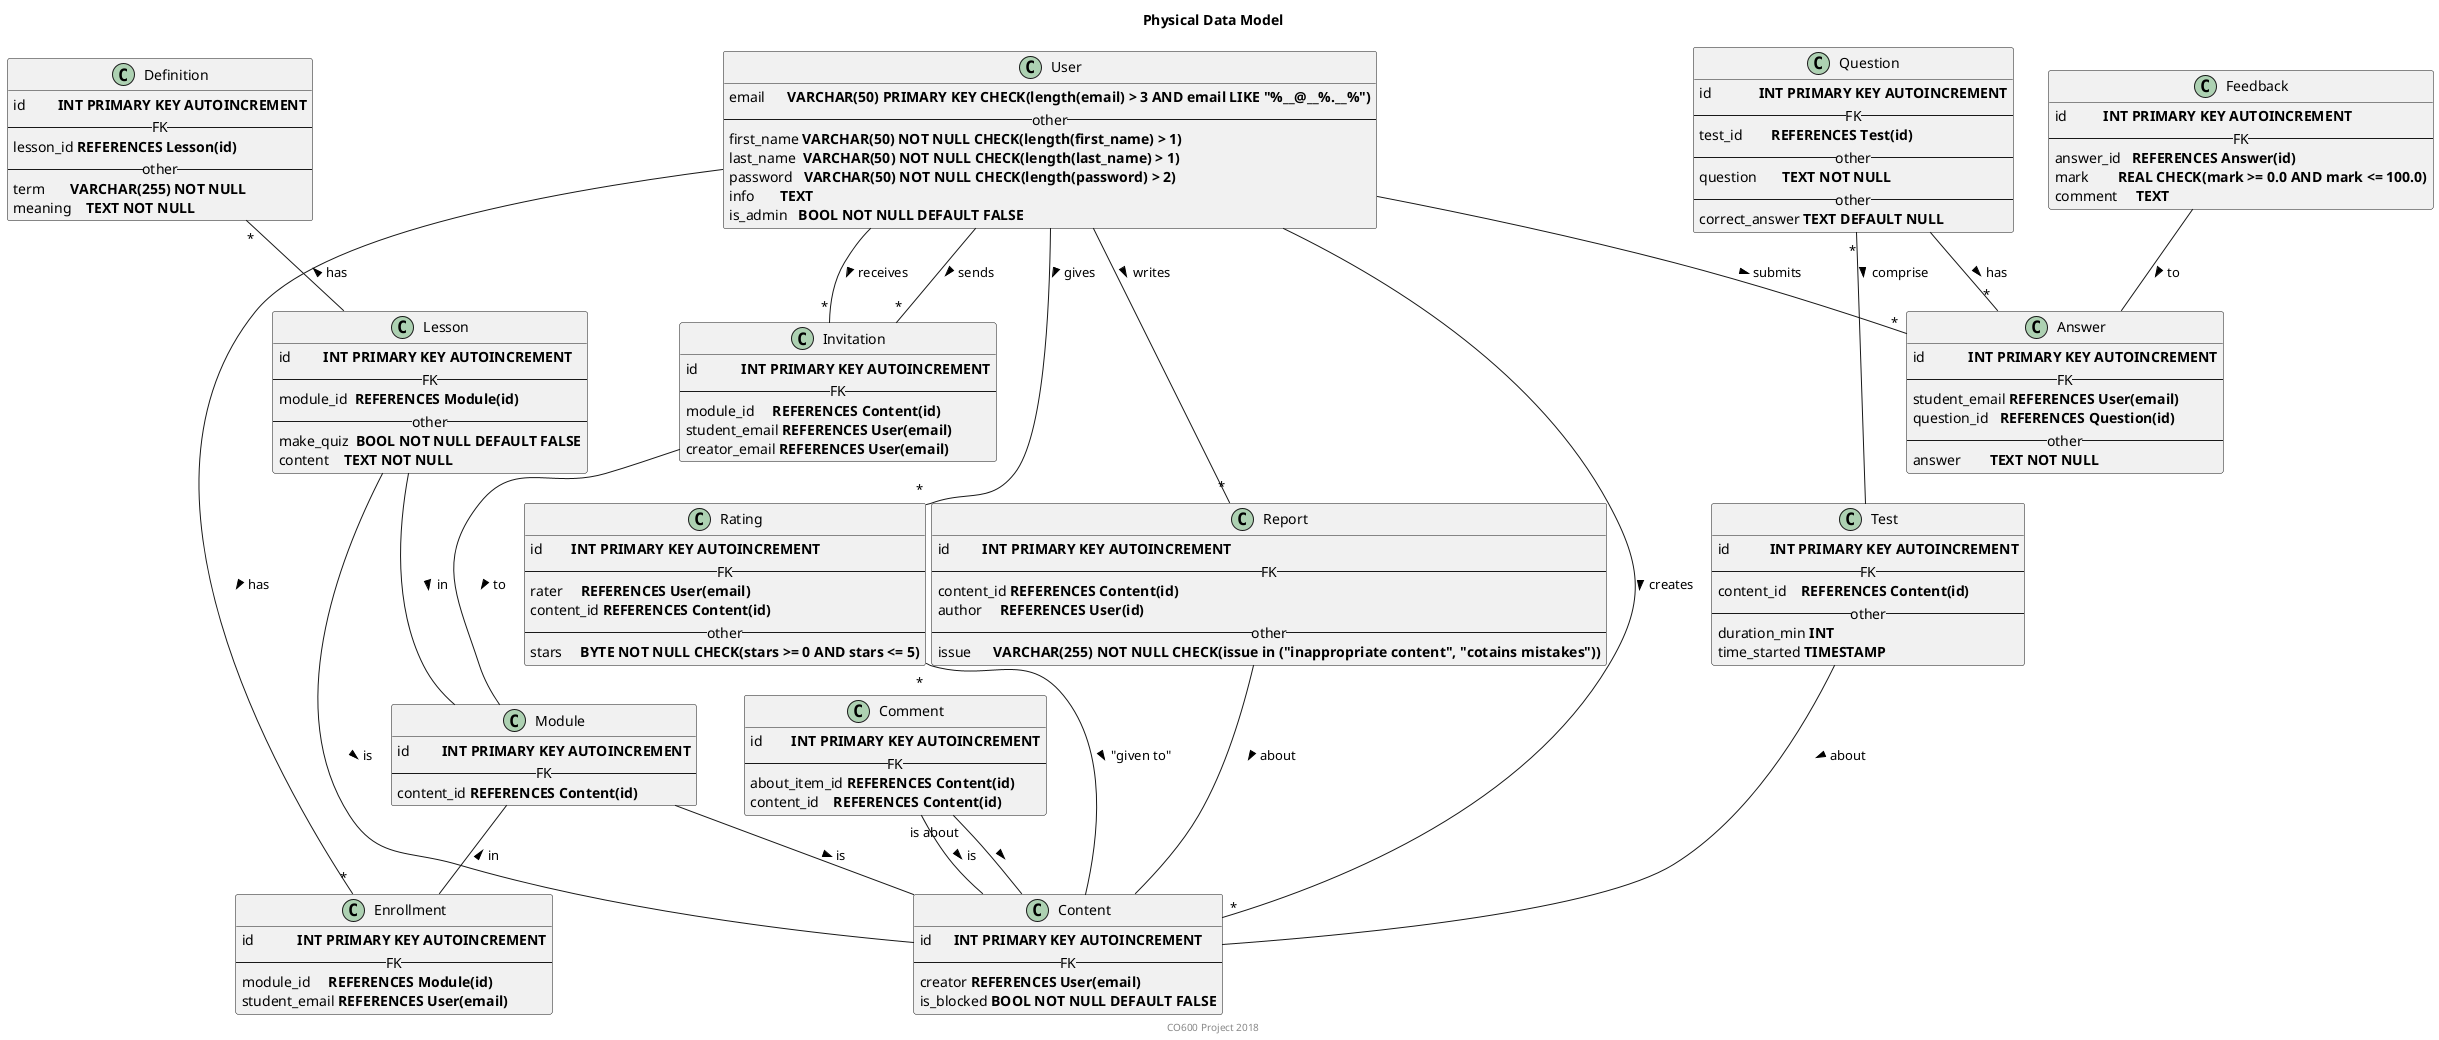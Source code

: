 @startuml

title Physical Data Model
footer CO600 Project 2018

' A user is anyone in the system that can log in (Administrator, and a regular user i.e. Student, Independent Learner and Content Creator)
class User {
  email      <b>VARCHAR(50) PRIMARY KEY CHECK(length(email) > 3 AND email LIKE "%__@__%.__%")</b>
  -- other --
  first_name <b>VARCHAR(50) NOT NULL CHECK(length(first_name) > 1)</b>
  last_name  <b>VARCHAR(50) NOT NULL CHECK(length(last_name) > 1)</b> 
  password   <b>VARCHAR(50) NOT NULL CHECK(length(password) > 2)</b>
  info       <b>TEXT</b>
  is_admin   <b>BOOL NOT NULL DEFAULT FALSE</b>
}

' Abstract representation of anything that has a creator & can be reported.
class Content {
  id      <b>INT PRIMARY KEY AUTOINCREMENT</b>
  -- FK --
  creator <b>REFERENCES User(email)</b>
  is_blocked <b>BOOL NOT NULL DEFAULT FALSE</b>
}

' A question is associated with a test.
' It may be either "closed" or "open". 
class Question {
  id             <b>INT PRIMARY KEY AUTOINCREMENT</b>
  -- FK --
  test_id        <b>REFERENCES Test(id)</b>
  -- other --
  question       <b>TEXT NOT NULL</b>
  -- other --
  correct_answer <b>TEXT DEFAULT NULL</b>
}

' A student may rate a lesson (and give a rating in [0, 5]).
' The average of the ratings of all lessons is the rating of the module.
class Rating {
  id        <b>INT PRIMARY KEY AUTOINCREMENT</b>
  -- FK --
  rater     <b>REFERENCES User(email)</b>
  content_id <b>REFERENCES Content(id)</b>
  -- other --
  stars     <b>BYTE NOT NULL CHECK(stars >= 0 AND stars <= 5)</b>
}

' Comments can be submitted to give feedback about content.
' Because comments themselves are a type of content, this allows for commenting on comments, modules and lessons.
class Comment {
  id        <b>INT PRIMARY KEY AUTOINCREMENT</b>
  -- FK --
  about_item_id <b>REFERENCES Content(id)</b>
  content_id    <b>REFERENCES Content(id)</b>
}

' A content creator may invite a student to take part in their module.
class Invitation {
  id            <b>INT PRIMARY KEY AUTOINCREMENT</b>
  -- FK --
  module_id     <b>REFERENCES Content(id)</b>
  student_email <b>REFERENCES User(email)</b>
  creator_email <b>REFERENCES User(email)</b>
}


' Feedback may be given to a student on their answer to an open question.
class Feedback {
  id          <b>INT PRIMARY KEY AUTOINCREMENT</b>
  -- FK --
  answer_id   <b>REFERENCES Answer(id)</b>
  mark        <b>REAL CHECK(mark >= 0.0 AND mark <= 100.0)</b>
  comment     <b>TEXT</b>
}

class Enrollment {
  id            <b>INT PRIMARY KEY AUTOINCREMENT</b>
  -- FK --
  module_id     <b>REFERENCES Module(id)</b>
  student_email <b>REFERENCES User(email)</b>
}

' A module is like a container (i.e. folder / directory) for lessons.
class Module {
  id         <b>INT PRIMARY KEY AUTOINCREMENT</b>
  -- FK --
  content_id <b>REFERENCES Content(id)</b>
}

' A lesson MUST BE associated with a module.
' A lesson MUST have a content (stored as an HTML string).
' A lesson may be marked as having a quiz made from definitions (automatically generated from the definitions).
class Lesson {
  id         <b>INT PRIMARY KEY AUTOINCREMENT</b>
  -- FK --
  module_id  <b>REFERENCES Module(id)</b>
  -- other --
  make_quiz  <b>BOOL NOT NULL DEFAULT FALSE</b>
  content    <b>TEXT NOT NULL</b>
}

' An answer to an open question may BE given by a student enrolled in a module.
class Answer {
  id            <b>INT PRIMARY KEY AUTOINCREMENT</b>
  -- FK --
  student_email <b>REFERENCES User(email)</b>
  question_id   <b>REFERENCES Question(id)</b>
  -- other --
  answer        <b>TEXT NOT NULL</b>
}

' The content creator may define terms in a lesson they created
class Definition {
  id         <b>INT PRIMARY KEY AUTOINCREMENT</b>
  -- FK --
  lesson_id <b>REFERENCES Lesson(id)</b>
  -- other --
  term       <b>VARCHAR(255) NOT NULL</b>
  meaning    <b>TEXT NOT NULL</b>
}

' A user may report a piece of content (e.g. lesson, module, content) for breaking terms and conditions.
class Report {
  id         <b>INT PRIMARY KEY AUTOINCREMENT</b>
  -- FK --
  content_id <b>REFERENCES Content(id)</b>
  author     <b>REFERENCES User(id)</b>
  -- other --
  issue      <b>VARCHAR(255) NOT NULL CHECK(issue in ("inappropriate content", "cotains mistakes"))</b>
}

' A test may be taken at the end of the module.
class Test {
  id           <b>INT PRIMARY KEY AUTOINCREMENT</b>
  -- FK --
  content_id    <b>REFERENCES Content(id)</b>
  -- other --
  duration_min <b>INT</b>
  time_started <b>TIMESTAMP</b>
}

User -- "*" Content: creates >
User -- "*" Report: writes >
User -- "*" Invitation: receives >
User -- "*" Invitation: sends >
User -- "*" Answer: submits >
User -- "*" Enrollment: has >
User -- "*" Rating: gives >

Definition "*" -- Lesson: has <

Rating "*" -- Content: "given to" >
Module -- Content: is >
Module -- Enrollment: in <
Invitation -- Module: to >
Comment -- Content: is >
Comment -- Content: "is about" >
Lesson -- Content: is >
Lesson -- Module: in >

Feedback -- Answer: to >

Report -- Content: about >

Question "*" -- Test: comprise > 
Question -- "*" Answer: has >

Test -- Content: about > 

@enduml
